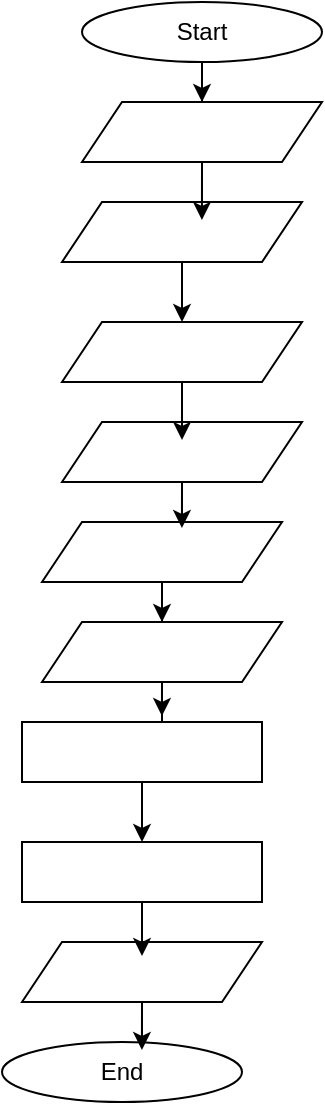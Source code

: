 <mxfile version="27.0.9">
  <diagram name="Page-1" id="_l4OEMzcBCONSdaZu-op">
    <mxGraphModel dx="864" dy="444" grid="1" gridSize="10" guides="1" tooltips="1" connect="1" arrows="1" fold="1" page="1" pageScale="1" pageWidth="850" pageHeight="1100" math="0" shadow="0">
      <root>
        <mxCell id="0" />
        <mxCell id="1" parent="0" />
        <mxCell id="22TfEtCPh6xhHIKmJ_tt-5" style="edgeStyle=orthogonalEdgeStyle;rounded=0;orthogonalLoop=1;jettySize=auto;html=1;" edge="1" parent="1" source="22TfEtCPh6xhHIKmJ_tt-1" target="22TfEtCPh6xhHIKmJ_tt-4">
          <mxGeometry relative="1" as="geometry" />
        </mxCell>
        <mxCell id="22TfEtCPh6xhHIKmJ_tt-1" value="Start" style="ellipse;whiteSpace=wrap;html=1;" vertex="1" parent="1">
          <mxGeometry x="220" y="10" width="120" height="30" as="geometry" />
        </mxCell>
        <mxCell id="22TfEtCPh6xhHIKmJ_tt-2" value="End" style="ellipse;whiteSpace=wrap;html=1;" vertex="1" parent="1">
          <mxGeometry x="180" y="530" width="120" height="30" as="geometry" />
        </mxCell>
        <mxCell id="22TfEtCPh6xhHIKmJ_tt-22" style="edgeStyle=orthogonalEdgeStyle;rounded=0;orthogonalLoop=1;jettySize=auto;html=1;" edge="1" parent="1" source="22TfEtCPh6xhHIKmJ_tt-3" target="22TfEtCPh6xhHIKmJ_tt-18">
          <mxGeometry relative="1" as="geometry" />
        </mxCell>
        <mxCell id="22TfEtCPh6xhHIKmJ_tt-3" value="" style="rounded=0;whiteSpace=wrap;html=1;" vertex="1" parent="1">
          <mxGeometry x="190" y="370" width="120" height="30" as="geometry" />
        </mxCell>
        <mxCell id="22TfEtCPh6xhHIKmJ_tt-4" value="" style="shape=parallelogram;perimeter=parallelogramPerimeter;whiteSpace=wrap;html=1;fixedSize=1;" vertex="1" parent="1">
          <mxGeometry x="220" y="60" width="120" height="30" as="geometry" />
        </mxCell>
        <mxCell id="22TfEtCPh6xhHIKmJ_tt-9" style="edgeStyle=orthogonalEdgeStyle;rounded=0;orthogonalLoop=1;jettySize=auto;html=1;" edge="1" parent="1" source="22TfEtCPh6xhHIKmJ_tt-6" target="22TfEtCPh6xhHIKmJ_tt-8">
          <mxGeometry relative="1" as="geometry" />
        </mxCell>
        <mxCell id="22TfEtCPh6xhHIKmJ_tt-6" value="" style="shape=parallelogram;perimeter=parallelogramPerimeter;whiteSpace=wrap;html=1;fixedSize=1;" vertex="1" parent="1">
          <mxGeometry x="210" y="110" width="120" height="30" as="geometry" />
        </mxCell>
        <mxCell id="22TfEtCPh6xhHIKmJ_tt-7" style="edgeStyle=orthogonalEdgeStyle;rounded=0;orthogonalLoop=1;jettySize=auto;html=1;entryX=0.583;entryY=0.3;entryDx=0;entryDy=0;entryPerimeter=0;" edge="1" parent="1" source="22TfEtCPh6xhHIKmJ_tt-4" target="22TfEtCPh6xhHIKmJ_tt-6">
          <mxGeometry relative="1" as="geometry" />
        </mxCell>
        <mxCell id="22TfEtCPh6xhHIKmJ_tt-8" value="" style="shape=parallelogram;perimeter=parallelogramPerimeter;whiteSpace=wrap;html=1;fixedSize=1;" vertex="1" parent="1">
          <mxGeometry x="210" y="170" width="120" height="30" as="geometry" />
        </mxCell>
        <mxCell id="22TfEtCPh6xhHIKmJ_tt-10" value="" style="shape=parallelogram;perimeter=parallelogramPerimeter;whiteSpace=wrap;html=1;fixedSize=1;" vertex="1" parent="1">
          <mxGeometry x="210" y="220" width="120" height="30" as="geometry" />
        </mxCell>
        <mxCell id="22TfEtCPh6xhHIKmJ_tt-12" style="edgeStyle=orthogonalEdgeStyle;rounded=0;orthogonalLoop=1;jettySize=auto;html=1;entryX=0.5;entryY=0.3;entryDx=0;entryDy=0;entryPerimeter=0;" edge="1" parent="1" source="22TfEtCPh6xhHIKmJ_tt-8" target="22TfEtCPh6xhHIKmJ_tt-10">
          <mxGeometry relative="1" as="geometry" />
        </mxCell>
        <mxCell id="22TfEtCPh6xhHIKmJ_tt-16" style="edgeStyle=orthogonalEdgeStyle;rounded=0;orthogonalLoop=1;jettySize=auto;html=1;entryX=0.5;entryY=0;entryDx=0;entryDy=0;" edge="1" parent="1" source="22TfEtCPh6xhHIKmJ_tt-13" target="22TfEtCPh6xhHIKmJ_tt-14">
          <mxGeometry relative="1" as="geometry" />
        </mxCell>
        <mxCell id="22TfEtCPh6xhHIKmJ_tt-13" value="" style="shape=parallelogram;perimeter=parallelogramPerimeter;whiteSpace=wrap;html=1;fixedSize=1;" vertex="1" parent="1">
          <mxGeometry x="200" y="270" width="120" height="30" as="geometry" />
        </mxCell>
        <mxCell id="22TfEtCPh6xhHIKmJ_tt-14" value="" style="shape=parallelogram;perimeter=parallelogramPerimeter;whiteSpace=wrap;html=1;fixedSize=1;" vertex="1" parent="1">
          <mxGeometry x="200" y="320" width="120" height="30" as="geometry" />
        </mxCell>
        <mxCell id="22TfEtCPh6xhHIKmJ_tt-15" style="edgeStyle=orthogonalEdgeStyle;rounded=0;orthogonalLoop=1;jettySize=auto;html=1;entryX=0.583;entryY=0.1;entryDx=0;entryDy=0;entryPerimeter=0;" edge="1" parent="1" source="22TfEtCPh6xhHIKmJ_tt-10" target="22TfEtCPh6xhHIKmJ_tt-13">
          <mxGeometry relative="1" as="geometry" />
        </mxCell>
        <mxCell id="22TfEtCPh6xhHIKmJ_tt-17" style="edgeStyle=orthogonalEdgeStyle;rounded=0;orthogonalLoop=1;jettySize=auto;html=1;entryX=0.583;entryY=-0.1;entryDx=0;entryDy=0;entryPerimeter=0;" edge="1" parent="1" source="22TfEtCPh6xhHIKmJ_tt-14" target="22TfEtCPh6xhHIKmJ_tt-3">
          <mxGeometry relative="1" as="geometry" />
        </mxCell>
        <mxCell id="22TfEtCPh6xhHIKmJ_tt-18" value="" style="rounded=0;whiteSpace=wrap;html=1;" vertex="1" parent="1">
          <mxGeometry x="190" y="430" width="120" height="30" as="geometry" />
        </mxCell>
        <mxCell id="22TfEtCPh6xhHIKmJ_tt-21" value="" style="shape=parallelogram;perimeter=parallelogramPerimeter;whiteSpace=wrap;html=1;fixedSize=1;" vertex="1" parent="1">
          <mxGeometry x="190" y="480" width="120" height="30" as="geometry" />
        </mxCell>
        <mxCell id="22TfEtCPh6xhHIKmJ_tt-23" style="edgeStyle=orthogonalEdgeStyle;rounded=0;orthogonalLoop=1;jettySize=auto;html=1;entryX=0.5;entryY=0.233;entryDx=0;entryDy=0;entryPerimeter=0;" edge="1" parent="1" source="22TfEtCPh6xhHIKmJ_tt-18" target="22TfEtCPh6xhHIKmJ_tt-21">
          <mxGeometry relative="1" as="geometry" />
        </mxCell>
        <mxCell id="22TfEtCPh6xhHIKmJ_tt-24" style="edgeStyle=orthogonalEdgeStyle;rounded=0;orthogonalLoop=1;jettySize=auto;html=1;entryX=0.583;entryY=0.133;entryDx=0;entryDy=0;entryPerimeter=0;" edge="1" parent="1" source="22TfEtCPh6xhHIKmJ_tt-21" target="22TfEtCPh6xhHIKmJ_tt-2">
          <mxGeometry relative="1" as="geometry" />
        </mxCell>
      </root>
    </mxGraphModel>
  </diagram>
</mxfile>
